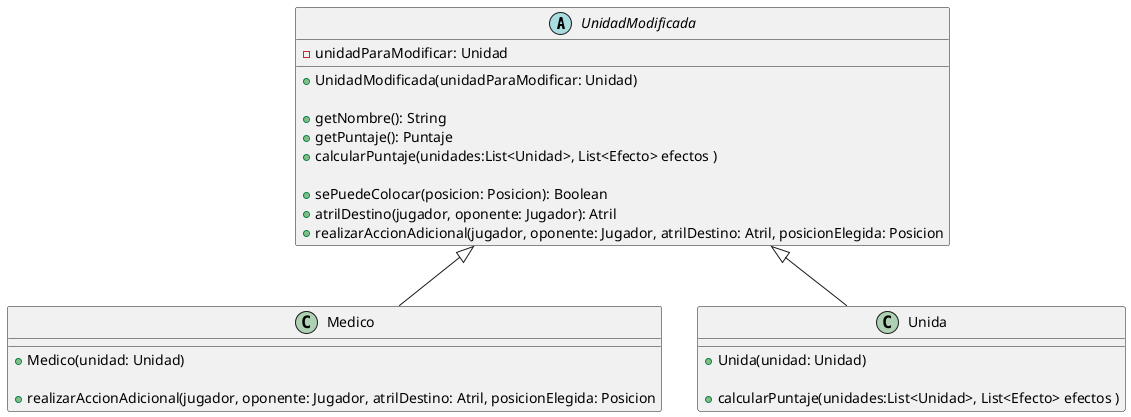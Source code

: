 @startuml



abstract class UnidadModificada{
  - unidadParaModificar: Unidad
  + UnidadModificada(unidadParaModificar: Unidad)

  + getNombre(): String
  + getPuntaje(): Puntaje
  + calcularPuntaje(unidades:List<Unidad>, List<Efecto> efectos )

  + sePuedeColocar(posicion: Posicion): Boolean
  + atrilDestino(jugador, oponente: Jugador): Atril
  + realizarAccionAdicional(jugador, oponente: Jugador, atrilDestino: Atril, posicionElegida: Posicion
}

UnidadModificada <|-- Medico
UnidadModificada <|-- Unida


class Medico{
  + Medico(unidad: Unidad)

  + realizarAccionAdicional(jugador, oponente: Jugador, atrilDestino: Atril, posicionElegida: Posicion
}

class Unida{
  + Unida(unidad: Unidad)

  + calcularPuntaje(unidades:List<Unidad>, List<Efecto> efectos )

}


@enduml